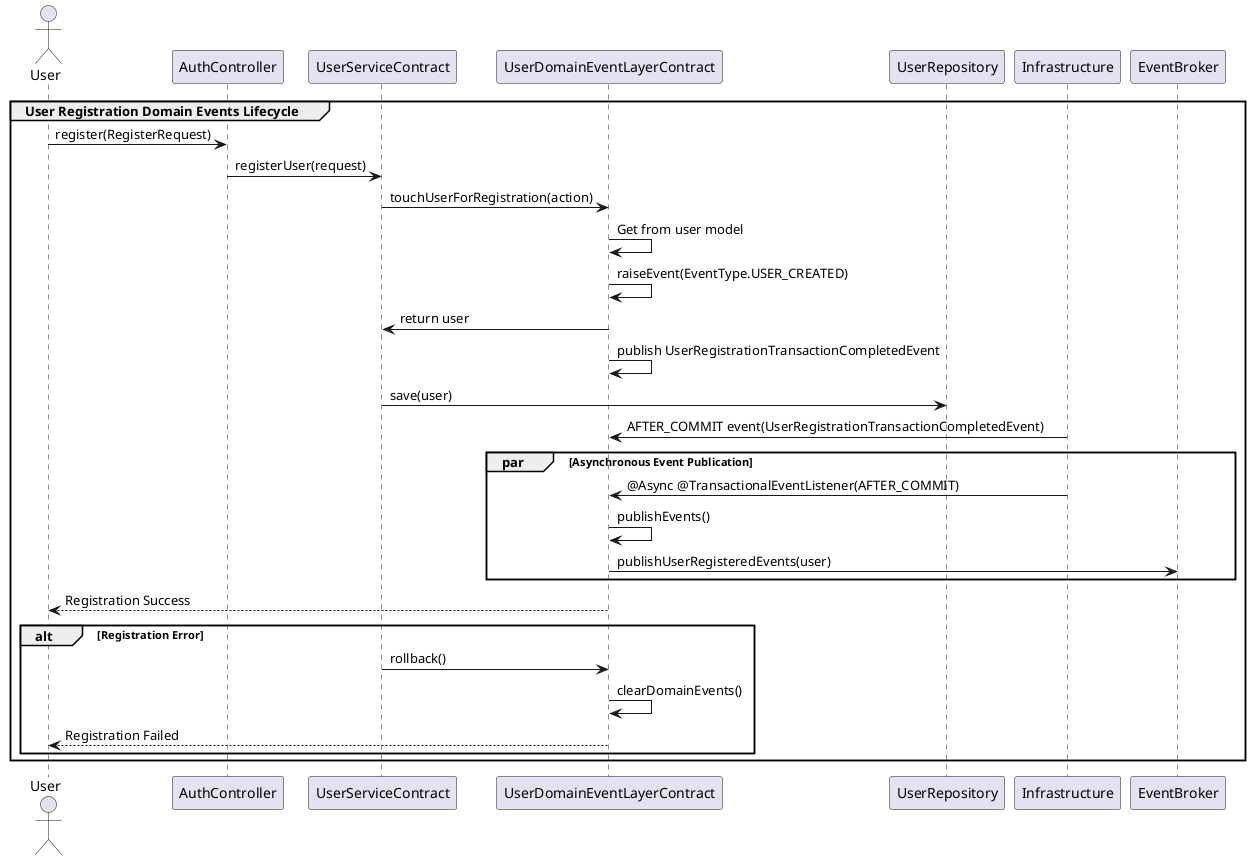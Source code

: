 @startuml sequence

group User Registration Domain Events Lifecycle
    actor user as "User"

    user -> AuthController: register(RegisterRequest)
    AuthController -> UserServiceContract: registerUser(request)
    UserServiceContract -> UserDomainEventLayerContract: touchUserForRegistration(action)
    UserDomainEventLayerContract -> UserDomainEventLayerContract: Get from user model
    UserDomainEventLayerContract -> UserDomainEventLayerContract: raiseEvent(EventType.USER_CREATED)
    UserDomainEventLayerContract -> UserServiceContract: return user
    UserDomainEventLayerContract -> UserDomainEventLayerContract: publish UserRegistrationTransactionCompletedEvent
    UserServiceContract -> UserRepository: save(user)

    Infrastructure -> UserDomainEventLayerContract: AFTER_COMMIT event(UserRegistrationTransactionCompletedEvent)

    par Asynchronous Event Publication
        Infrastructure -> UserDomainEventLayerContract: @Async @TransactionalEventListener(AFTER_COMMIT)
        UserDomainEventLayerContract -> UserDomainEventLayerContract: publishEvents()
        UserDomainEventLayerContract -> EventBroker: publishUserRegisteredEvents(user)
    end

    UserDomainEventLayerContract --> user: Registration Success

    alt Registration Error
        UserServiceContract -> UserDomainEventLayerContract: rollback()
        UserDomainEventLayerContract -> UserDomainEventLayerContract: clearDomainEvents()
        UserDomainEventLayerContract --> user: Registration Failed
    end
end

@enduml

group JWT Token Generation Sequence
    actor service as "Auth Service"
    
    service -> JwtServiceContract: generateToken(GenerateTokenRequest)
    JwtServiceContract -> JwtServiceContract: revokeAllRefreshTokens(userId)
    JwtServiceContract -> UserRepository: revoke existing refresh tokens
    JwtServiceContract -> JwtServiceContract: generateRefreshToken(request)
    JwtServiceContract -> UserRepository: save new refresh token
    JwtServiceContract -> service: return TokenResponse
end
@enduml